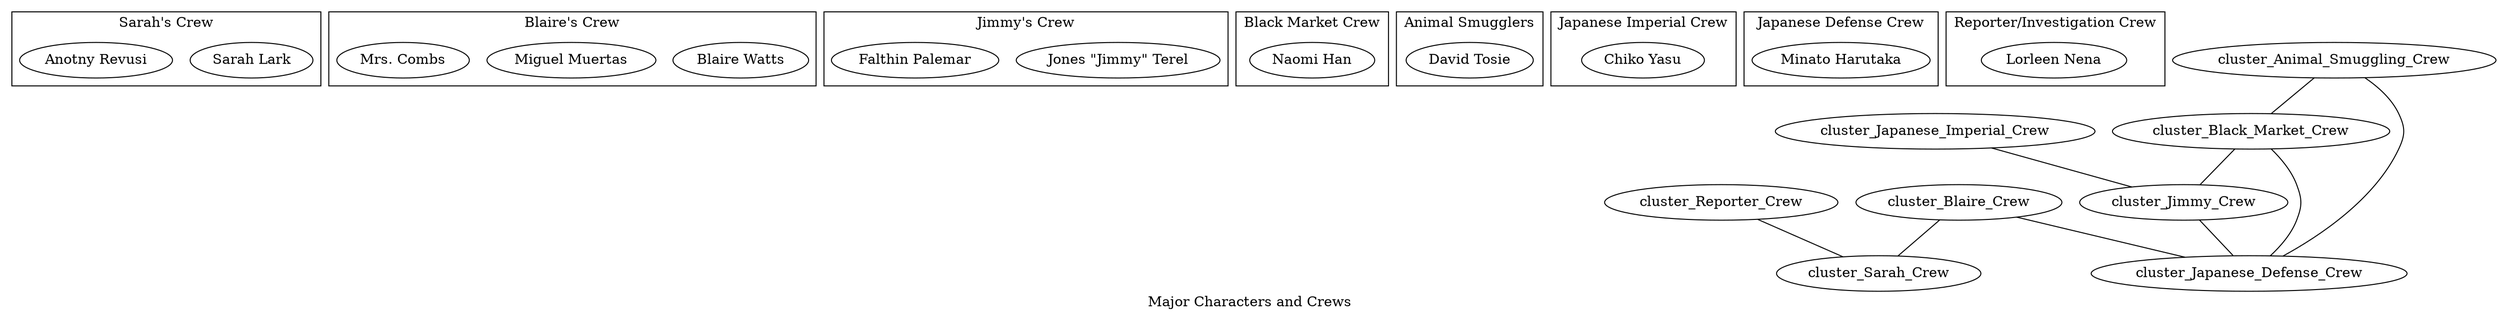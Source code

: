 graph {
	label="Major Characters and Crews"
	
	Sarah [label="Sarah Lark"]
	Blaire [label="Blaire Watts"]
	Jimmy [label="Jones \"Jimmy\" Terel"]
	Miguel [label="Miguel Muertas"]
	Antony [label="Anotny Revusi"]
	Naomi [label="Naomi Han"]
	MrCombs [label="Mrs. Combs"]
	Falthin [label="Falthin Palemar"]
	DavidTosie [label="David Tosie"]
	Chiko [label="Chiko Yasu"]
	Minato [label="Minato Harutaka"]
	Lorleen [label="Lorleen Nena"]
	
	subgraph cluster_Sarah_Crew {
		label="Sarah's Crew"
		Sarah
		Antony
	}

	subgraph cluster_Blaire_Crew {
		label="Blaire's Crew"
		Blaire
		Miguel
		MrCombs
	}

	subgraph cluster_Jimmy_Crew {
		label="Jimmy's Crew"
		Jimmy
		Falthin
	}

	subgraph cluster_Japanese_Imperial_Crew {
		label="Japanese Imperial Crew"
		Chiko
	}

	subgraph cluster_Japanese_Defense_Crew {
		label="Japanese Defense Crew"
		Minato
	}

	subgraph cluster_Animal_Smuggling_Crew {
		label="Animal Smugglers"
		DavidTosie
	}

	subgraph cluster_Black_Market_Crew {
		label="Black Market Crew"
		Naomi
	}

	subgraph cluster_Reporter_Crew {
		label="Reporter/Investigation Crew"
		Lorleen
	}


	cluster_Blaire_Crew -- cluster_Sarah_Crew
	cluster_Black_Market_Crew -- cluster_Jimmy_Crew
	cluster_Black_Market_Crew -- cluster_Japanese_Defense_Crew
	cluster_Animal_Smuggling_Crew -- cluster_Japanese_Defense_Crew
	cluster_Jimmy_Crew -- cluster_Japanese_Defense_Crew
	cluster_Animal_Smuggling_Crew -- cluster_Black_Market_Crew
	cluster_Japanese_Imperial_Crew -- cluster_Jimmy_Crew
	cluster_Reporter_Crew -- cluster_Sarah_Crew
	cluster_Blaire_Crew -- cluster_Japanese_Defense_Crew
}
